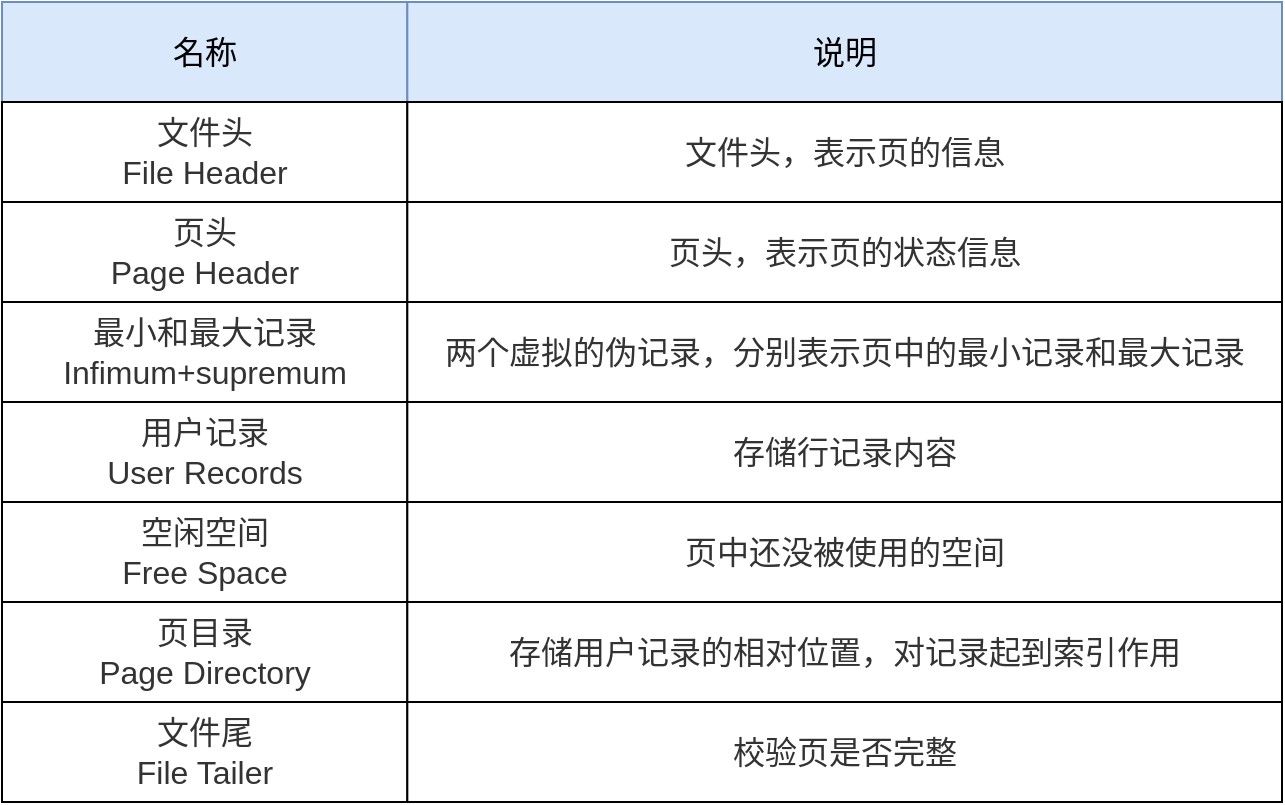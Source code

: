 <mxfile version="15.9.4" type="github">
  <diagram id="7_oeE3uuEPV6P8_oTMFc" name="Page-1">
    <mxGraphModel dx="930" dy="699" grid="1" gridSize="10" guides="1" tooltips="1" connect="1" arrows="1" fold="1" page="1" pageScale="1" pageWidth="827" pageHeight="1169" math="0" shadow="0">
      <root>
        <mxCell id="0" />
        <mxCell id="1" parent="0" />
        <mxCell id="W1QtgMD7xeGO3qCwORvg-1" value="名称" style="rounded=0;whiteSpace=wrap;html=1;fontSize=16;fillColor=#dae8fc;strokeColor=#6c8ebf;" vertex="1" parent="1">
          <mxGeometry x="80" y="200" width="202.667" height="50" as="geometry" />
        </mxCell>
        <mxCell id="W1QtgMD7xeGO3qCwORvg-3" value="说明" style="rounded=0;whiteSpace=wrap;html=1;fontSize=16;fillColor=#dae8fc;strokeColor=#6c8ebf;" vertex="1" parent="1">
          <mxGeometry x="282.667" y="200" width="437.333" height="50" as="geometry" />
        </mxCell>
        <mxCell id="W1QtgMD7xeGO3qCwORvg-4" value="&lt;span style=&quot;color: rgb(51 , 51 , 51) ; font-family: &amp;#34;pingfang sc&amp;#34; , &amp;#34;avenir&amp;#34; , &amp;#34;tahoma&amp;#34; , &amp;#34;arial&amp;#34; , &amp;#34;lantinghei sc&amp;#34; , &amp;#34;microsoft yahei&amp;#34; , &amp;#34;hiragino sans gb&amp;#34; , &amp;#34;microsoft sans serif&amp;#34; , &amp;#34;wenquanyi micro hei&amp;#34; , &amp;#34;helvetica&amp;#34; , sans-serif ; background-color: rgb(255 , 255 , 255)&quot;&gt;文件头&lt;br&gt;File Header&lt;/span&gt;" style="rounded=0;whiteSpace=wrap;html=1;fontSize=16;" vertex="1" parent="1">
          <mxGeometry x="80" y="250" width="202.667" height="50" as="geometry" />
        </mxCell>
        <mxCell id="W1QtgMD7xeGO3qCwORvg-5" value="&lt;span style=&quot;color: rgb(51 , 51 , 51) ; font-family: &amp;#34;pingfang sc&amp;#34; , &amp;#34;avenir&amp;#34; , &amp;#34;tahoma&amp;#34; , &amp;#34;arial&amp;#34; , &amp;#34;lantinghei sc&amp;#34; , &amp;#34;microsoft yahei&amp;#34; , &amp;#34;hiragino sans gb&amp;#34; , &amp;#34;microsoft sans serif&amp;#34; , &amp;#34;wenquanyi micro hei&amp;#34; , &amp;#34;helvetica&amp;#34; , sans-serif ; background-color: rgb(255 , 255 , 255)&quot;&gt;页头&lt;br&gt;Page Header&lt;/span&gt;" style="rounded=0;whiteSpace=wrap;html=1;fontSize=16;" vertex="1" parent="1">
          <mxGeometry x="80" y="300" width="202.667" height="50" as="geometry" />
        </mxCell>
        <mxCell id="W1QtgMD7xeGO3qCwORvg-6" value="&lt;span style=&quot;color: rgb(51 , 51 , 51) ; font-family: &amp;#34;pingfang sc&amp;#34; , &amp;#34;avenir&amp;#34; , &amp;#34;tahoma&amp;#34; , &amp;#34;arial&amp;#34; , &amp;#34;lantinghei sc&amp;#34; , &amp;#34;microsoft yahei&amp;#34; , &amp;#34;hiragino sans gb&amp;#34; , &amp;#34;microsoft sans serif&amp;#34; , &amp;#34;wenquanyi micro hei&amp;#34; , &amp;#34;helvetica&amp;#34; , sans-serif ; background-color: rgb(255 , 255 , 255)&quot;&gt;最小和最大记录&lt;br&gt;Infimum+supremum&lt;/span&gt;" style="rounded=0;whiteSpace=wrap;html=1;fontSize=16;" vertex="1" parent="1">
          <mxGeometry x="80" y="350" width="202.667" height="50" as="geometry" />
        </mxCell>
        <mxCell id="W1QtgMD7xeGO3qCwORvg-8" value="&lt;span style=&quot;color: rgb(51 , 51 , 51) ; font-family: &amp;#34;pingfang sc&amp;#34; , &amp;#34;avenir&amp;#34; , &amp;#34;tahoma&amp;#34; , &amp;#34;arial&amp;#34; , &amp;#34;lantinghei sc&amp;#34; , &amp;#34;microsoft yahei&amp;#34; , &amp;#34;hiragino sans gb&amp;#34; , &amp;#34;microsoft sans serif&amp;#34; , &amp;#34;wenquanyi micro hei&amp;#34; , &amp;#34;helvetica&amp;#34; , sans-serif ; background-color: rgb(255 , 255 , 255)&quot;&gt;用户记录&lt;br&gt;User Records&lt;/span&gt;" style="rounded=0;whiteSpace=wrap;html=1;fontSize=16;" vertex="1" parent="1">
          <mxGeometry x="80" y="400" width="202.667" height="50" as="geometry" />
        </mxCell>
        <mxCell id="W1QtgMD7xeGO3qCwORvg-9" value="&lt;span style=&quot;color: rgb(51 , 51 , 51) ; font-family: &amp;#34;pingfang sc&amp;#34; , &amp;#34;avenir&amp;#34; , &amp;#34;tahoma&amp;#34; , &amp;#34;arial&amp;#34; , &amp;#34;lantinghei sc&amp;#34; , &amp;#34;microsoft yahei&amp;#34; , &amp;#34;hiragino sans gb&amp;#34; , &amp;#34;microsoft sans serif&amp;#34; , &amp;#34;wenquanyi micro hei&amp;#34; , &amp;#34;helvetica&amp;#34; , sans-serif ; background-color: rgb(255 , 255 , 255)&quot;&gt;空闲空间&lt;br&gt;Free Space&lt;/span&gt;" style="rounded=0;whiteSpace=wrap;html=1;fontSize=16;" vertex="1" parent="1">
          <mxGeometry x="80" y="450" width="202.667" height="50" as="geometry" />
        </mxCell>
        <mxCell id="W1QtgMD7xeGO3qCwORvg-10" value="&lt;span style=&quot;color: rgb(51 , 51 , 51) ; font-family: &amp;#34;pingfang sc&amp;#34; , &amp;#34;avenir&amp;#34; , &amp;#34;tahoma&amp;#34; , &amp;#34;arial&amp;#34; , &amp;#34;lantinghei sc&amp;#34; , &amp;#34;microsoft yahei&amp;#34; , &amp;#34;hiragino sans gb&amp;#34; , &amp;#34;microsoft sans serif&amp;#34; , &amp;#34;wenquanyi micro hei&amp;#34; , &amp;#34;helvetica&amp;#34; , sans-serif ; background-color: rgb(255 , 255 , 255)&quot;&gt;页目录&lt;br&gt;Page Directory&lt;/span&gt;" style="rounded=0;whiteSpace=wrap;html=1;fontSize=16;" vertex="1" parent="1">
          <mxGeometry x="80" y="500" width="202.667" height="50" as="geometry" />
        </mxCell>
        <mxCell id="W1QtgMD7xeGO3qCwORvg-11" value="&lt;span style=&quot;color: rgb(51 , 51 , 51) ; font-family: &amp;#34;pingfang sc&amp;#34; , &amp;#34;avenir&amp;#34; , &amp;#34;tahoma&amp;#34; , &amp;#34;arial&amp;#34; , &amp;#34;lantinghei sc&amp;#34; , &amp;#34;microsoft yahei&amp;#34; , &amp;#34;hiragino sans gb&amp;#34; , &amp;#34;microsoft sans serif&amp;#34; , &amp;#34;wenquanyi micro hei&amp;#34; , &amp;#34;helvetica&amp;#34; , sans-serif ; background-color: rgb(255 , 255 , 255)&quot;&gt;文件尾&lt;br&gt;File Tailer&lt;/span&gt;" style="rounded=0;whiteSpace=wrap;html=1;fontSize=16;" vertex="1" parent="1">
          <mxGeometry x="80" y="550" width="202.667" height="50" as="geometry" />
        </mxCell>
        <mxCell id="W1QtgMD7xeGO3qCwORvg-12" value="&lt;span style=&quot;color: rgb(51 , 51 , 51) ; font-family: &amp;#34;pingfang sc&amp;#34; , &amp;#34;avenir&amp;#34; , &amp;#34;tahoma&amp;#34; , &amp;#34;arial&amp;#34; , &amp;#34;lantinghei sc&amp;#34; , &amp;#34;microsoft yahei&amp;#34; , &amp;#34;hiragino sans gb&amp;#34; , &amp;#34;microsoft sans serif&amp;#34; , &amp;#34;wenquanyi micro hei&amp;#34; , &amp;#34;helvetica&amp;#34; , sans-serif ; background-color: rgb(255 , 255 , 255)&quot;&gt;文件头，表示页的信息&lt;/span&gt;" style="rounded=0;whiteSpace=wrap;html=1;fontSize=16;" vertex="1" parent="1">
          <mxGeometry x="282.667" y="250" width="437.333" height="50" as="geometry" />
        </mxCell>
        <mxCell id="W1QtgMD7xeGO3qCwORvg-13" value="&lt;span style=&quot;color: rgb(51 , 51 , 51) ; font-family: &amp;#34;pingfang sc&amp;#34; , &amp;#34;avenir&amp;#34; , &amp;#34;tahoma&amp;#34; , &amp;#34;arial&amp;#34; , &amp;#34;lantinghei sc&amp;#34; , &amp;#34;microsoft yahei&amp;#34; , &amp;#34;hiragino sans gb&amp;#34; , &amp;#34;microsoft sans serif&amp;#34; , &amp;#34;wenquanyi micro hei&amp;#34; , &amp;#34;helvetica&amp;#34; , sans-serif ; background-color: rgb(255 , 255 , 255)&quot;&gt;页头，表示页的状态信息&lt;/span&gt;" style="rounded=0;whiteSpace=wrap;html=1;fontSize=16;" vertex="1" parent="1">
          <mxGeometry x="282.667" y="300" width="437.333" height="50" as="geometry" />
        </mxCell>
        <mxCell id="W1QtgMD7xeGO3qCwORvg-14" value="&lt;font color=&quot;#333333&quot; face=&quot;pingfang sc, avenir, tahoma, arial, lantinghei sc, microsoft yahei, hiragino sans gb, microsoft sans serif, wenquanyi micro hei, helvetica, sans-serif&quot;&gt;&lt;span style=&quot;background-color: rgb(255 , 255 , 255)&quot;&gt;两个虚拟的伪记录，分别表示页中的最小记录和最大记录&lt;/span&gt;&lt;/font&gt;" style="rounded=0;whiteSpace=wrap;html=1;fontSize=16;" vertex="1" parent="1">
          <mxGeometry x="282.667" y="350" width="437.333" height="50" as="geometry" />
        </mxCell>
        <mxCell id="W1QtgMD7xeGO3qCwORvg-15" value="&lt;font color=&quot;#333333&quot; face=&quot;pingfang sc, avenir, tahoma, arial, lantinghei sc, microsoft yahei, hiragino sans gb, microsoft sans serif, wenquanyi micro hei, helvetica, sans-serif&quot;&gt;&lt;span style=&quot;background-color: rgb(255 , 255 , 255)&quot;&gt;存储行记录内容&lt;/span&gt;&lt;/font&gt;" style="rounded=0;whiteSpace=wrap;html=1;fontSize=16;" vertex="1" parent="1">
          <mxGeometry x="282.667" y="400" width="437.333" height="50" as="geometry" />
        </mxCell>
        <mxCell id="W1QtgMD7xeGO3qCwORvg-16" value="&lt;font color=&quot;#333333&quot; face=&quot;pingfang sc, avenir, tahoma, arial, lantinghei sc, microsoft yahei, hiragino sans gb, microsoft sans serif, wenquanyi micro hei, helvetica, sans-serif&quot;&gt;&lt;span style=&quot;background-color: rgb(255 , 255 , 255)&quot;&gt;页中还没被使用的空间&lt;/span&gt;&lt;/font&gt;" style="rounded=0;whiteSpace=wrap;html=1;fontSize=16;" vertex="1" parent="1">
          <mxGeometry x="282.667" y="450" width="437.333" height="50" as="geometry" />
        </mxCell>
        <mxCell id="W1QtgMD7xeGO3qCwORvg-17" value="&lt;font color=&quot;#333333&quot; face=&quot;pingfang sc, avenir, tahoma, arial, lantinghei sc, microsoft yahei, hiragino sans gb, microsoft sans serif, wenquanyi micro hei, helvetica, sans-serif&quot;&gt;&lt;span style=&quot;background-color: rgb(255 , 255 , 255)&quot;&gt;存储用户记录的相对位置，对记录起到索引作用&lt;/span&gt;&lt;/font&gt;" style="rounded=0;whiteSpace=wrap;html=1;fontSize=16;" vertex="1" parent="1">
          <mxGeometry x="282.667" y="500" width="437.333" height="50" as="geometry" />
        </mxCell>
        <mxCell id="W1QtgMD7xeGO3qCwORvg-18" value="&lt;font color=&quot;#333333&quot; face=&quot;pingfang sc, avenir, tahoma, arial, lantinghei sc, microsoft yahei, hiragino sans gb, microsoft sans serif, wenquanyi micro hei, helvetica, sans-serif&quot;&gt;&lt;span style=&quot;background-color: rgb(255 , 255 , 255)&quot;&gt;校验页是否完整&lt;/span&gt;&lt;/font&gt;" style="rounded=0;whiteSpace=wrap;html=1;fontSize=16;" vertex="1" parent="1">
          <mxGeometry x="282.667" y="550" width="437.333" height="50" as="geometry" />
        </mxCell>
      </root>
    </mxGraphModel>
  </diagram>
</mxfile>
